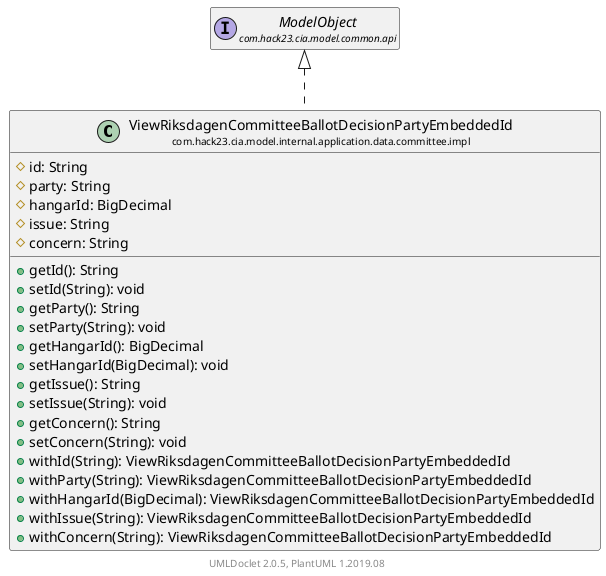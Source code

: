 @startuml
    set namespaceSeparator none
    hide empty fields
    hide empty methods

    class "<size:14>ViewRiksdagenCommitteeBallotDecisionPartyEmbeddedId\n<size:10>com.hack23.cia.model.internal.application.data.committee.impl" as com.hack23.cia.model.internal.application.data.committee.impl.ViewRiksdagenCommitteeBallotDecisionPartyEmbeddedId [[ViewRiksdagenCommitteeBallotDecisionPartyEmbeddedId.html]] {
        #id: String
        #party: String
        #hangarId: BigDecimal
        #issue: String
        #concern: String
        +getId(): String
        +setId(String): void
        +getParty(): String
        +setParty(String): void
        +getHangarId(): BigDecimal
        +setHangarId(BigDecimal): void
        +getIssue(): String
        +setIssue(String): void
        +getConcern(): String
        +setConcern(String): void
        +withId(String): ViewRiksdagenCommitteeBallotDecisionPartyEmbeddedId
        +withParty(String): ViewRiksdagenCommitteeBallotDecisionPartyEmbeddedId
        +withHangarId(BigDecimal): ViewRiksdagenCommitteeBallotDecisionPartyEmbeddedId
        +withIssue(String): ViewRiksdagenCommitteeBallotDecisionPartyEmbeddedId
        +withConcern(String): ViewRiksdagenCommitteeBallotDecisionPartyEmbeddedId
    }

    interface "<size:14>ModelObject\n<size:10>com.hack23.cia.model.common.api" as com.hack23.cia.model.common.api.ModelObject

    com.hack23.cia.model.common.api.ModelObject <|.. com.hack23.cia.model.internal.application.data.committee.impl.ViewRiksdagenCommitteeBallotDecisionPartyEmbeddedId

    center footer UMLDoclet 2.0.5, PlantUML 1.2019.08
@enduml
